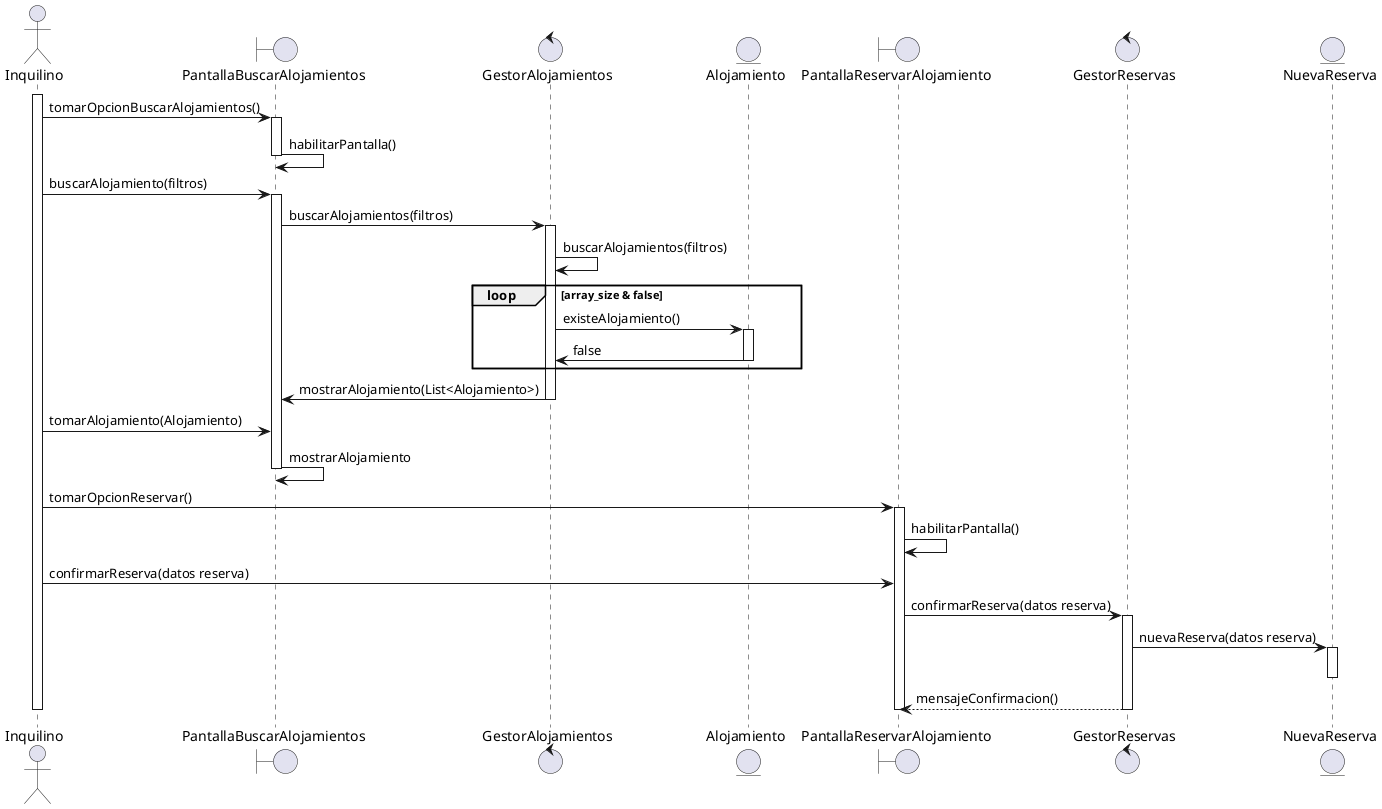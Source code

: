 @startuml Diagrama_secuencia_consultar_Alojamiento_busqueda

/' Flujo Busqueda '/
actor Inquilino
boundary PantallaBuscarAlojamientos
control GestorAlojamientos
entity Alojamiento

activate Inquilino
Inquilino -> PantallaBuscarAlojamientos: tomarOpcionBuscarAlojamientos()
activate PantallaBuscarAlojamientos
PantallaBuscarAlojamientos -> PantallaBuscarAlojamientos: habilitarPantalla()
deactivate PantallaBuscarAlojamientos

Inquilino -> PantallaBuscarAlojamientos: buscarAlojamiento(filtros)
activate PantallaBuscarAlojamientos
PantallaBuscarAlojamientos -> GestorAlojamientos: buscarAlojamientos(filtros)
activate GestorAlojamientos
GestorAlojamientos -> GestorAlojamientos: buscarAlojamientos(filtros)
loop array_size & false
    GestorAlojamientos -> Alojamiento: existeAlojamiento()
    activate Alojamiento
    Alojamiento -> GestorAlojamientos: false
    deactivate Alojamiento
end

GestorAlojamientos -> PantallaBuscarAlojamientos: mostrarAlojamiento(List<Alojamiento>)
deactivate GestorAlojamientos

Inquilino -> PantallaBuscarAlojamientos : tomarAlojamiento(Alojamiento)
PantallaBuscarAlojamientos -> PantallaBuscarAlojamientos : mostrarAlojamiento
deactivate PantallaBuscarAlojamientos


/' Flujo Reserva '/

boundary PantallaReservarAlojamiento
control GestorReservas
entity NuevaReserva

Inquilino -> PantallaReservarAlojamiento : tomarOpcionReservar()
activate PantallaReservarAlojamiento
PantallaReservarAlojamiento -> PantallaReservarAlojamiento: habilitarPantalla()
Inquilino -> PantallaReservarAlojamiento : confirmarReserva(datos reserva)
PantallaReservarAlojamiento -> GestorReservas : confirmarReserva(datos reserva)
activate GestorReservas
GestorReservas -> NuevaReserva : nuevaReserva(datos reserva)
activate NuevaReserva
deactivate NuevaReserva
GestorReservas --> PantallaReservarAlojamiento : mensajeConfirmacion()
deactivate GestorReservas
deactivate PantallaReservarAlojamiento
deactivate Inquilino


@enduml